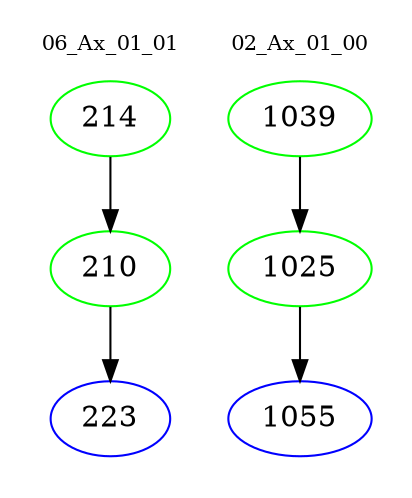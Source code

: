 digraph{
subgraph cluster_0 {
color = white
label = "06_Ax_01_01";
fontsize=10;
T0_214 [label="214", color="green"]
T0_214 -> T0_210 [color="black"]
T0_210 [label="210", color="green"]
T0_210 -> T0_223 [color="black"]
T0_223 [label="223", color="blue"]
}
subgraph cluster_1 {
color = white
label = "02_Ax_01_00";
fontsize=10;
T1_1039 [label="1039", color="green"]
T1_1039 -> T1_1025 [color="black"]
T1_1025 [label="1025", color="green"]
T1_1025 -> T1_1055 [color="black"]
T1_1055 [label="1055", color="blue"]
}
}
